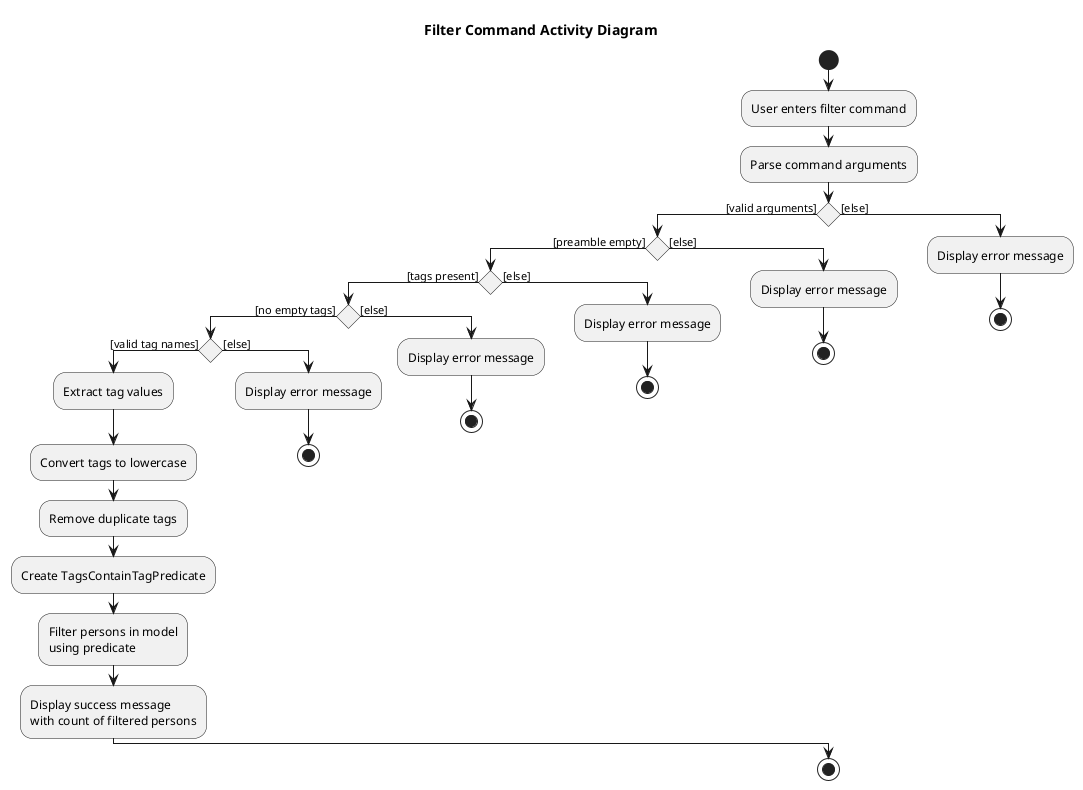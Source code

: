 @startuml
title Filter Command Activity Diagram

start

:User enters filter command;

:Parse command arguments;

if () then ([valid arguments])
  if () then ([preamble empty])
    if () then ([tags present])
      if () then ([no empty tags])
        if () then ([valid tag names])
          :Extract tag values;

          :Convert tags to lowercase;

          :Remove duplicate tags;

          :Create TagsContainTagPredicate;

          :Filter persons in model
          using predicate;

          :Display success message
          with count of filtered persons;
        else ([else])
          :Display error message;
          stop
        endif
      else ([else])
        :Display error message;
        stop
      endif
    else ([else])
      :Display error message;
      stop
    endif
  else ([else])
    :Display error message;
    stop
  endif
else ([else])
  :Display error message;
  stop
endif

stop

@enduml
